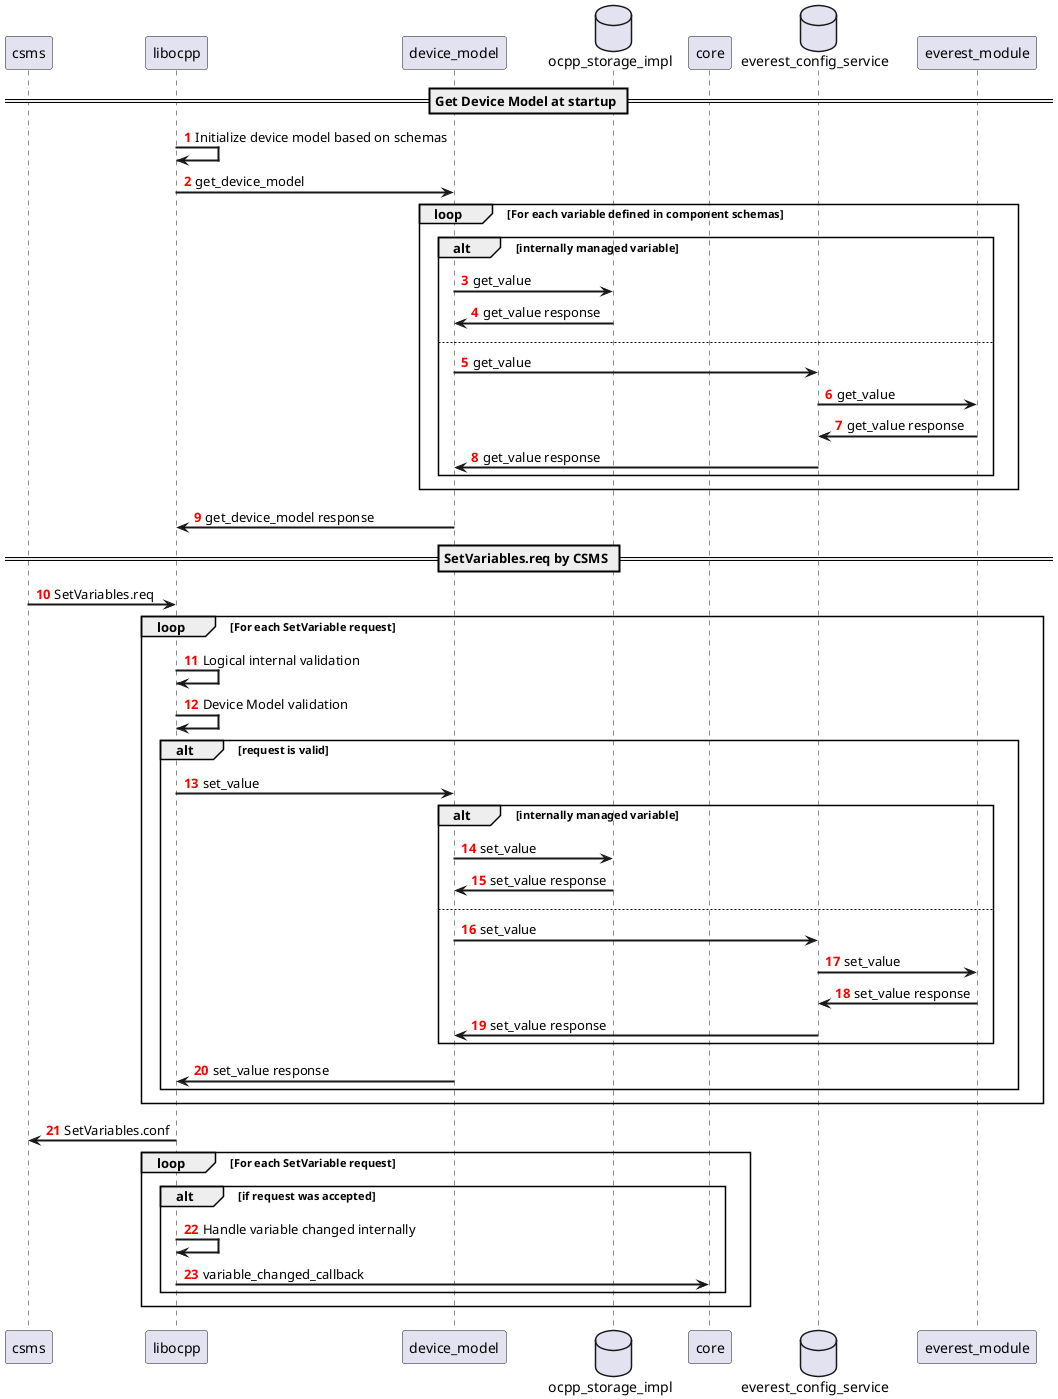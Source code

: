 @startuml
'https://plantuml.com/sequence-diagram
!pragma teoz true
participant csms order 10
participant libocpp order 20
participant device_model order 30
database ocpp_storage_impl order 40
participant core order 50
database everest_config_service order 60
participant everest_module order 70

autonumber "<b><font color=red>"
skinparam sequenceArrowThickness 2

== Get Device Model at startup == 

libocpp->libocpp: Initialize device model based on schemas
libocpp->device_model: get_device_model
loop For each variable defined in component schemas
    alt internally managed variable
        device_model->ocpp_storage_impl: get_value
        ocpp_storage_impl->device_model: get_value response
    else
        device_model->everest_config_service: get_value
        everest_config_service->everest_module: get_value
        everest_module->everest_config_service: get_value response
        everest_config_service->device_model: get_value response
    end
end
device_model->libocpp: get_device_model response

== SetVariables.req by CSMS ==
csms->libocpp: SetVariables.req
loop For each SetVariable request
    libocpp->libocpp: Logical internal validation
    libocpp->libocpp: Device Model validation
    alt request is valid
        libocpp->device_model: set_value
        alt internally managed variable
            device_model->ocpp_storage_impl: set_value
            ocpp_storage_impl->device_model: set_value response
        else
            device_model->everest_config_service: set_value
            everest_config_service->everest_module: set_value
            everest_module->everest_config_service: set_value response
            everest_config_service->device_model: set_value response
        end
        device_model->libocpp: set_value response
    end
end
libocpp->csms: SetVariables.conf
loop For each SetVariable request
    alt if request was accepted
        libocpp->libocpp: Handle variable changed internally
        libocpp->core: variable_changed_callback
    end
end

@enduml
